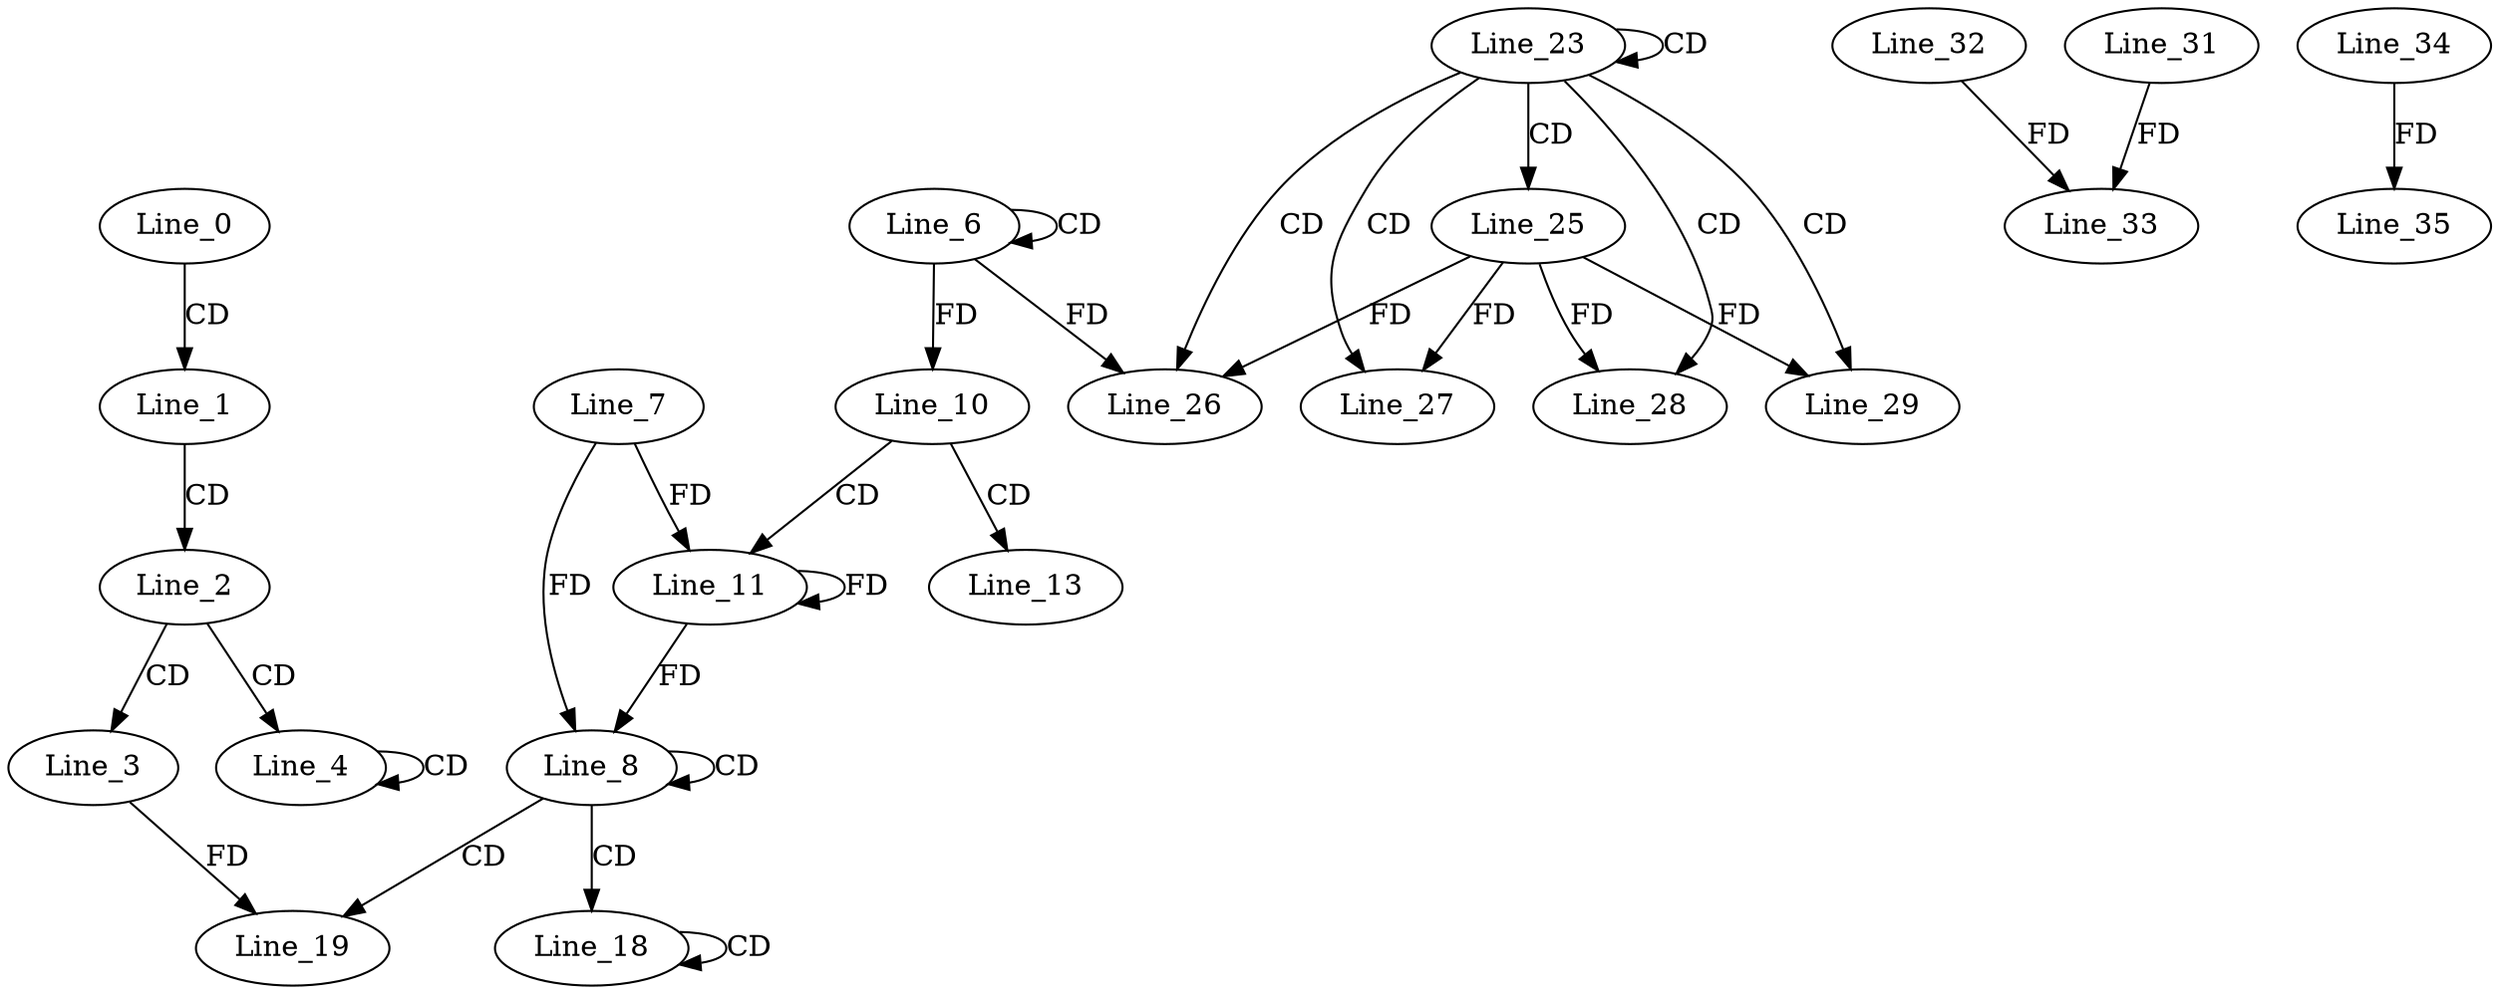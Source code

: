 digraph G {
  Line_0;
  Line_1;
  Line_2;
  Line_3;
  Line_4;
  Line_4;
  Line_6;
  Line_6;
  Line_7;
  Line_8;
  Line_8;
  Line_8;
  Line_10;
  Line_10;
  Line_11;
  Line_13;
  Line_8;
  Line_18;
  Line_18;
  Line_19;
  Line_23;
  Line_23;
  Line_25;
  Line_26;
  Line_27;
  Line_28;
  Line_29;
  Line_32;
  Line_33;
  Line_31;
  Line_34;
  Line_35;
  Line_0 -> Line_1 [ label="CD" ];
  Line_1 -> Line_2 [ label="CD" ];
  Line_2 -> Line_3 [ label="CD" ];
  Line_2 -> Line_4 [ label="CD" ];
  Line_4 -> Line_4 [ label="CD" ];
  Line_6 -> Line_6 [ label="CD" ];
  Line_7 -> Line_8 [ label="FD" ];
  Line_8 -> Line_8 [ label="CD" ];
  Line_6 -> Line_10 [ label="FD" ];
  Line_10 -> Line_11 [ label="CD" ];
  Line_11 -> Line_11 [ label="FD" ];
  Line_7 -> Line_11 [ label="FD" ];
  Line_10 -> Line_13 [ label="CD" ];
  Line_8 -> Line_18 [ label="CD" ];
  Line_18 -> Line_18 [ label="CD" ];
  Line_8 -> Line_19 [ label="CD" ];
  Line_3 -> Line_19 [ label="FD" ];
  Line_23 -> Line_23 [ label="CD" ];
  Line_23 -> Line_25 [ label="CD" ];
  Line_23 -> Line_26 [ label="CD" ];
  Line_6 -> Line_26 [ label="FD" ];
  Line_25 -> Line_26 [ label="FD" ];
  Line_23 -> Line_27 [ label="CD" ];
  Line_25 -> Line_27 [ label="FD" ];
  Line_23 -> Line_28 [ label="CD" ];
  Line_25 -> Line_28 [ label="FD" ];
  Line_23 -> Line_29 [ label="CD" ];
  Line_25 -> Line_29 [ label="FD" ];
  Line_32 -> Line_33 [ label="FD" ];
  Line_31 -> Line_33 [ label="FD" ];
  Line_34 -> Line_35 [ label="FD" ];
  Line_11 -> Line_8 [ label="FD" ];
}
